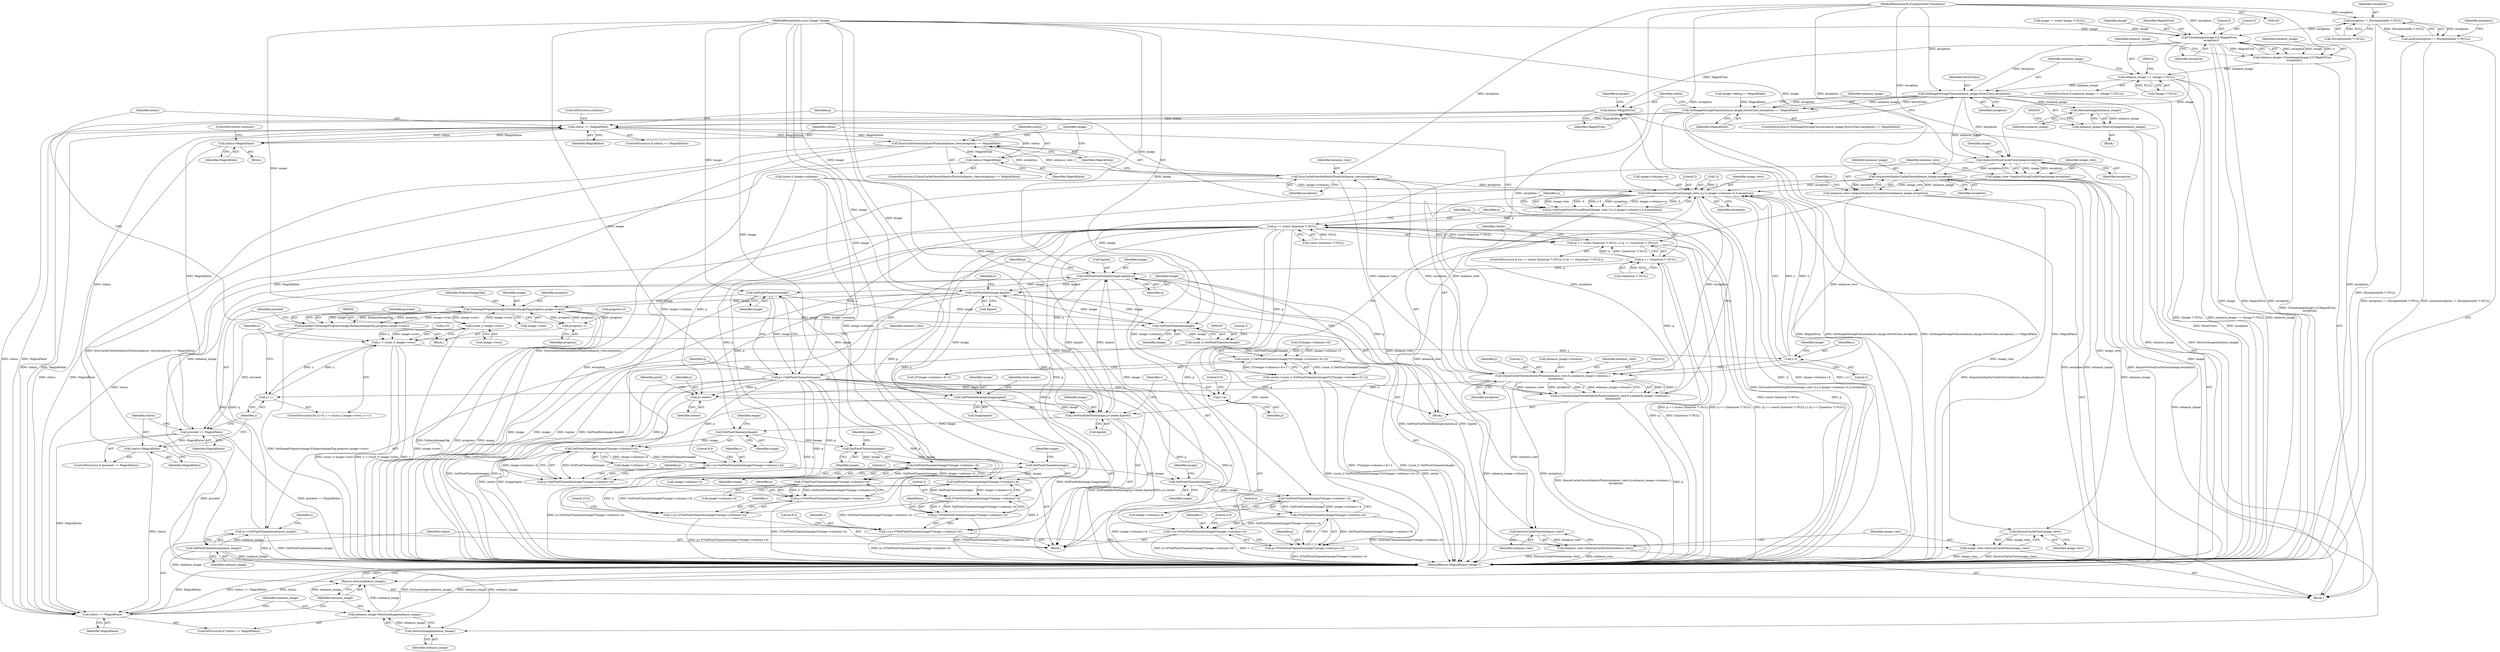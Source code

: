 digraph "1_ImageMagick_d4fc44b58a14f76b1ac997517d742ee12c9dc5d3@pointer" {
"1000104" [label="(MethodParameterIn,ExceptionInfo *exception)"];
"1000387" [label="(Call,exception != (ExceptionInfo *) NULL)"];
"1000386" [label="(Call,assert(exception != (ExceptionInfo *) NULL))"];
"1000400" [label="(Call,CloneImage(image,0,0,MagickTrue,\n    exception))"];
"1000398" [label="(Call,enhance_image=CloneImage(image,0,0,MagickTrue,\n    exception))"];
"1000407" [label="(Call,enhance_image == (Image *) NULL)"];
"1000418" [label="(Call,SetImageStorageClass(enhance_image,DirectClass,exception))"];
"1000417" [label="(Call,SetImageStorageClass(enhance_image,DirectClass,exception) == MagickFalse)"];
"1000468" [label="(Call,status == MagickFalse)"];
"1000512" [label="(Call,status=MagickFalse)"];
"1000806" [label="(Call,status == MagickFalse)"];
"1000761" [label="(Call,SyncCacheViewAuthenticPixels(enhance_view,exception) == MagickFalse)"];
"1000766" [label="(Call,status=MagickFalse)"];
"1000791" [label="(Call,proceed == MagickFalse)"];
"1000794" [label="(Call,status=MagickFalse)"];
"1000426" [label="(Call,DestroyImage(enhance_image))"];
"1000424" [label="(Call,enhance_image=DestroyImage(enhance_image))"];
"1000440" [label="(Call,AcquireVirtualCacheView(image,exception))"];
"1000438" [label="(Call,image_view=AcquireVirtualCacheView(image,exception))"];
"1000474" [label="(Call,GetCacheViewVirtualPixels(image_view,-2,y-2,image->columns+4,5,exception))"];
"1000472" [label="(Call,p=GetCacheViewVirtualPixels(image_view,-2,y-2,image->columns+4,5,exception))"];
"1000501" [label="(Call,p == (const Quantum *) NULL)"];
"1000500" [label="(Call,(p == (const Quantum *) NULL) || (q == (Quantum *) NULL))"];
"1000563" [label="(Call,GetPixelInfoPixel(image,p+center,&pixel))"];
"1000588" [label="(Call,GetPixelChannels(image))"];
"1000587" [label="(Call,GetPixelChannels(image)*(image->columns+4))"];
"1000583" [label="(Call,r=p+GetPixelChannels(image)*(image->columns+4))"];
"1000585" [label="(Call,p+GetPixelChannels(image)*(image->columns+4))"];
"1000612" [label="(Call,GetPixelChannels(image))"];
"1000611" [label="(Call,GetPixelChannels(image)*(image->columns+4))"];
"1000609" [label="(Call,2*GetPixelChannels(image)*(image->columns+4))"];
"1000605" [label="(Call,r=p+2*GetPixelChannels(image)*(image->columns+4))"];
"1000607" [label="(Call,p+2*GetPixelChannels(image)*(image->columns+4))"];
"1000636" [label="(Call,GetPixelChannels(image))"];
"1000635" [label="(Call,GetPixelChannels(image)*(image->columns+4))"];
"1000633" [label="(Call,3*GetPixelChannels(image)*(image->columns+4))"];
"1000629" [label="(Call,r=p+3*GetPixelChannels(image)*(image->columns+4))"];
"1000631" [label="(Call,p+3*GetPixelChannels(image)*(image->columns+4))"];
"1000660" [label="(Call,GetPixelChannels(image))"];
"1000659" [label="(Call,GetPixelChannels(image)*(image->columns+4))"];
"1000657" [label="(Call,4*GetPixelChannels(image)*(image->columns+4))"];
"1000653" [label="(Call,r=p+4*GetPixelChannels(image)*(image->columns+4))"];
"1000655" [label="(Call,p+4*GetPixelChannels(image)*(image->columns+4))"];
"1000747" [label="(Call,SetPixelViaPixelInfo(image,&pixel,q))"];
"1000532" [label="(Call,GetPixelInfo(image,&pixel))"];
"1000521" [label="(Call,GetPixelChannels(image))"];
"1000519" [label="(Call,(ssize_t) GetPixelChannels(image))"];
"1000518" [label="(Call,(ssize_t) GetPixelChannels(image)*(2*(image->columns+4)+2))"];
"1000516" [label="(Call,center=(ssize_t) GetPixelChannels(image)*(2*(image->columns+4)+2))"];
"1000565" [label="(Call,p+center)"];
"1000556" [label="(Call,GetPixelInfo(image,&aggregate))"];
"1000783" [label="(Call,SetImageProgress(image,EnhanceImageTag,progress,image->rows))"];
"1000454" [label="(Call,(ssize_t) image->rows)"];
"1000452" [label="(Call,y < (ssize_t) image->rows)"];
"1000459" [label="(Call,y++)"];
"1000478" [label="(Call,y-2)"];
"1000490" [label="(Call,QueueCacheViewAuthenticPixels(enhance_view,0,y,enhance_image->columns,1,\n      exception))"];
"1000488" [label="(Call,q=QueueCacheViewAuthenticPixels(enhance_view,0,y,enhance_image->columns,1,\n      exception))"];
"1000506" [label="(Call,q == (Quantum *) NULL)"];
"1000762" [label="(Call,SyncCacheViewAuthenticPixels(enhance_view,exception))"];
"1000799" [label="(Call,DestroyCacheView(enhance_view))"];
"1000797" [label="(Call,enhance_view=DestroyCacheView(enhance_view))"];
"1000779" [label="(Call,progress++)"];
"1000781" [label="(Call,proceed=SetImageProgress(image,EnhanceImageTag,progress,image->rows))"];
"1000754" [label="(Call,GetPixelChannels(image))"];
"1000752" [label="(Call,p+=GetPixelChannels(image))"];
"1000570" [label="(Call,r=p)"];
"1000756" [label="(Call,q+=GetPixelChannels(enhance_image))"];
"1000803" [label="(Call,DestroyCacheView(image_view))"];
"1000801" [label="(Call,image_view=DestroyCacheView(image_view))"];
"1000445" [label="(Call,AcquireAuthenticCacheView(enhance_image,exception))"];
"1000443" [label="(Call,enhance_view=AcquireAuthenticCacheView(enhance_image,exception))"];
"1000758" [label="(Call,GetPixelChannels(enhance_image))"];
"1000811" [label="(Call,DestroyImage(enhance_image))"];
"1000809" [label="(Call,enhance_image=DestroyImage(enhance_image))"];
"1000813" [label="(Return,return(enhance_image);)"];
"1000432" [label="(Call,status=MagickTrue)"];
"1000629" [label="(Call,r=p+3*GetPixelChannels(image)*(image->columns+4))"];
"1000761" [label="(Call,SyncCacheViewAuthenticPixels(enhance_view,exception) == MagickFalse)"];
"1000388" [label="(Identifier,exception)"];
"1000105" [label="(Block,)"];
"1000506" [label="(Call,q == (Quantum *) NULL)"];
"1000632" [label="(Identifier,p)"];
"1000662" [label="(Call,image->columns+4)"];
"1000488" [label="(Call,q=QueueCacheViewAuthenticPixels(enhance_view,0,y,enhance_image->columns,1,\n      exception))"];
"1000386" [label="(Call,assert(exception != (ExceptionInfo *) NULL))"];
"1000502" [label="(Identifier,p)"];
"1000439" [label="(Identifier,image_view)"];
"1000490" [label="(Call,QueueCacheViewAuthenticPixels(enhance_view,0,y,enhance_image->columns,1,\n      exception))"];
"1000753" [label="(Identifier,p)"];
"1000470" [label="(Identifier,MagickFalse)"];
"1000569" [label="(Identifier,pixel)"];
"1000763" [label="(Identifier,enhance_view)"];
"1000478" [label="(Call,y-2)"];
"1000585" [label="(Call,p+GetPixelChannels(image)*(image->columns+4))"];
"1000422" [label="(Identifier,MagickFalse)"];
"1000801" [label="(Call,image_view=DestroyCacheView(image_view))"];
"1000815" [label="(MethodReturn,MagickExport Image *)"];
"1000777" [label="(Block,)"];
"1000389" [label="(Call,(ExceptionInfo *) NULL)"];
"1000757" [label="(Identifier,q)"];
"1000811" [label="(Call,DestroyImage(enhance_image))"];
"1000542" [label="(Call,(ssize_t) image->columns)"];
"1000608" [label="(Identifier,p)"];
"1000532" [label="(Call,GetPixelInfo(image,&pixel))"];
"1000633" [label="(Call,3*GetPixelChannels(image)*(image->columns+4))"];
"1000419" [label="(Identifier,enhance_image)"];
"1000416" [label="(ControlStructure,if (SetImageStorageClass(enhance_image,DirectClass,exception) == MagickFalse))"];
"1000613" [label="(Identifier,image)"];
"1000548" [label="(Identifier,x)"];
"1000483" [label="(Identifier,image)"];
"1000500" [label="(Call,(p == (const Quantum *) NULL) || (q == (Quantum *) NULL))"];
"1000486" [label="(Literal,5)"];
"1000764" [label="(Identifier,exception)"];
"1000596" [label="(Literal,8.0)"];
"1000566" [label="(Identifier,p)"];
"1000420" [label="(Identifier,DirectClass)"];
"1000395" [label="(Identifier,exception)"];
"1000399" [label="(Identifier,enhance_image)"];
"1000425" [label="(Identifier,enhance_image)"];
"1000533" [label="(Identifier,image)"];
"1000515" [label="(ControlStructure,continue;)"];
"1000588" [label="(Call,GetPixelChannels(image))"];
"1000558" [label="(Call,&aggregate)"];
"1000534" [label="(Call,&pixel)"];
"1000800" [label="(Identifier,enhance_view)"];
"1000103" [label="(MethodParameterIn,const Image *image)"];
"1000445" [label="(Call,AcquireAuthenticCacheView(enhance_image,exception))"];
"1000460" [label="(Identifier,y)"];
"1000421" [label="(Identifier,exception)"];
"1000563" [label="(Call,GetPixelInfoPixel(image,p+center,&pixel))"];
"1000635" [label="(Call,GetPixelChannels(image)*(image->columns+4))"];
"1000441" [label="(Identifier,image)"];
"1000797" [label="(Call,enhance_view=DestroyCacheView(enhance_view))"];
"1000473" [label="(Identifier,p)"];
"1000448" [label="(ControlStructure,for (y=0; y < (ssize_t) image->rows; y++))"];
"1000408" [label="(Identifier,enhance_image)"];
"1000572" [label="(Identifier,p)"];
"1000584" [label="(Identifier,r)"];
"1000792" [label="(Identifier,proceed)"];
"1000607" [label="(Call,p+2*GetPixelChannels(image)*(image->columns+4))"];
"1000516" [label="(Call,center=(ssize_t) GetPixelChannels(image)*(2*(image->columns+4)+2))"];
"1000454" [label="(Call,(ssize_t) image->rows)"];
"1000476" [label="(Call,-2)"];
"1000809" [label="(Call,enhance_image=DestroyImage(enhance_image))"];
"1000409" [label="(Call,(Image *) NULL)"];
"1000519" [label="(Call,(ssize_t) GetPixelChannels(image))"];
"1000438" [label="(Call,image_view=AcquireVirtualCacheView(image,exception))"];
"1000443" [label="(Call,enhance_view=AcquireAuthenticCacheView(enhance_image,exception))"];
"1000469" [label="(Identifier,status)"];
"1000568" [label="(Call,&pixel)"];
"1000556" [label="(Call,GetPixelInfo(image,&aggregate))"];
"1000612" [label="(Call,GetPixelChannels(image))"];
"1000424" [label="(Call,enhance_image=DestroyImage(enhance_image))"];
"1000538" [label="(Identifier,x)"];
"1000435" [label="(Call,progress=0)"];
"1000814" [label="(Identifier,enhance_image)"];
"1000372" [label="(Call,image->debug != MagickFalse)"];
"1000487" [label="(Identifier,exception)"];
"1000754" [label="(Call,GetPixelChannels(image))"];
"1000480" [label="(Literal,2)"];
"1000489" [label="(Identifier,q)"];
"1000434" [label="(Identifier,MagickTrue)"];
"1000501" [label="(Call,p == (const Quantum *) NULL)"];
"1000606" [label="(Identifier,r)"];
"1000418" [label="(Call,SetImageStorageClass(enhance_image,DirectClass,exception))"];
"1000640" [label="(Identifier,image)"];
"1000518" [label="(Call,(ssize_t) GetPixelChannels(image)*(2*(image->columns+4)+2))"];
"1000436" [label="(Identifier,progress)"];
"1000766" [label="(Call,status=MagickFalse)"];
"1000417" [label="(Call,SetImageStorageClass(enhance_image,DirectClass,exception) == MagickFalse)"];
"1000794" [label="(Call,status=MagickFalse)"];
"1000808" [label="(Identifier,MagickFalse)"];
"1000659" [label="(Call,GetPixelChannels(image)*(image->columns+4))"];
"1000784" [label="(Identifier,image)"];
"1000592" [label="(Identifier,image)"];
"1000758" [label="(Call,GetPixelChannels(enhance_image))"];
"1000783" [label="(Call,SetImageProgress(image,EnhanceImageTag,progress,image->rows))"];
"1000499" [label="(ControlStructure,if ((p == (const Quantum *) NULL) || (q == (Quantum *) NULL)))"];
"1000767" [label="(Identifier,status)"];
"1000567" [label="(Identifier,center)"];
"1000610" [label="(Literal,2)"];
"1000658" [label="(Literal,4)"];
"1000653" [label="(Call,r=p+4*GetPixelChannels(image)*(image->columns+4))"];
"1000609" [label="(Call,2*GetPixelChannels(image)*(image->columns+4))"];
"1000475" [label="(Identifier,image_view)"];
"1000498" [label="(Identifier,exception)"];
"1000782" [label="(Identifier,proceed)"];
"1000765" [label="(Identifier,MagickFalse)"];
"1000752" [label="(Call,p+=GetPixelChannels(image))"];
"1000467" [label="(ControlStructure,if (status == MagickFalse))"];
"1000655" [label="(Call,p+4*GetPixelChannels(image)*(image->columns+4))"];
"1000433" [label="(Identifier,status)"];
"1000747" [label="(Call,SetPixelViaPixelInfo(image,&pixel,q))"];
"1000810" [label="(Identifier,enhance_image)"];
"1000630" [label="(Identifier,r)"];
"1000779" [label="(Call,progress++)"];
"1000813" [label="(Return,return(enhance_image);)"];
"1000654" [label="(Identifier,r)"];
"1000513" [label="(Identifier,status)"];
"1000479" [label="(Identifier,y)"];
"1000755" [label="(Identifier,image)"];
"1000802" [label="(Identifier,image_view)"];
"1000492" [label="(Literal,0)"];
"1000748" [label="(Identifier,image)"];
"1000522" [label="(Identifier,image)"];
"1000768" [label="(Identifier,MagickFalse)"];
"1000557" [label="(Identifier,image)"];
"1000406" [label="(ControlStructure,if (enhance_image == (Image *) NULL))"];
"1000456" [label="(Call,image->rows)"];
"1000503" [label="(Call,(const Quantum *) NULL)"];
"1000661" [label="(Identifier,image)"];
"1000474" [label="(Call,GetCacheViewVirtualPixels(image_view,-2,y-2,image->columns+4,5,exception))"];
"1000401" [label="(Identifier,image)"];
"1000423" [label="(Block,)"];
"1000447" [label="(Identifier,exception)"];
"1000493" [label="(Identifier,y)"];
"1000668" [label="(Literal,5.0)"];
"1000497" [label="(Literal,1)"];
"1000804" [label="(Identifier,image_view)"];
"1000446" [label="(Identifier,enhance_image)"];
"1000759" [label="(Identifier,enhance_image)"];
"1000631" [label="(Call,p+3*GetPixelChannels(image)*(image->columns+4))"];
"1000405" [label="(Identifier,exception)"];
"1000644" [label="(Literal,8.0)"];
"1000398" [label="(Call,enhance_image=CloneImage(image,0,0,MagickTrue,\n    exception))"];
"1000494" [label="(Call,enhance_image->columns)"];
"1000586" [label="(Identifier,p)"];
"1000472" [label="(Call,p=GetCacheViewVirtualPixels(image_view,-2,y-2,image->columns+4,5,exception))"];
"1000749" [label="(Call,&pixel)"];
"1000616" [label="(Identifier,image)"];
"1000787" [label="(Call,image->rows)"];
"1000404" [label="(Identifier,MagickTrue)"];
"1000605" [label="(Call,r=p+2*GetPixelChannels(image)*(image->columns+4))"];
"1000387" [label="(Call,exception != (ExceptionInfo *) NULL)"];
"1000762" [label="(Call,SyncCacheViewAuthenticPixels(enhance_view,exception))"];
"1000442" [label="(Identifier,exception)"];
"1000793" [label="(Identifier,MagickFalse)"];
"1000570" [label="(Call,r=p)"];
"1000795" [label="(Identifier,status)"];
"1000481" [label="(Call,image->columns+4)"];
"1000511" [label="(Block,)"];
"1000614" [label="(Call,image->columns+4)"];
"1000806" [label="(Call,status == MagickFalse)"];
"1000812" [label="(Identifier,enhance_image)"];
"1000525" [label="(Literal,2)"];
"1000620" [label="(Literal,10.0)"];
"1000517" [label="(Identifier,center)"];
"1000402" [label="(Literal,0)"];
"1000508" [label="(Call,(Quantum *) NULL)"];
"1000780" [label="(Identifier,progress)"];
"1000471" [label="(ControlStructure,continue;)"];
"1000491" [label="(Identifier,enhance_view)"];
"1000805" [label="(ControlStructure,if (status == MagickFalse))"];
"1000656" [label="(Identifier,p)"];
"1000574" [label="(Literal,5.0)"];
"1000790" [label="(ControlStructure,if (proceed == MagickFalse))"];
"1000803" [label="(Call,DestroyCacheView(image_view))"];
"1000450" [label="(Identifier,y)"];
"1000611" [label="(Call,GetPixelChannels(image)*(image->columns+4))"];
"1000798" [label="(Identifier,enhance_view)"];
"1000589" [label="(Identifier,image)"];
"1000756" [label="(Call,q+=GetPixelChannels(enhance_image))"];
"1000453" [label="(Identifier,y)"];
"1000514" [label="(Identifier,MagickFalse)"];
"1000507" [label="(Identifier,q)"];
"1000796" [label="(Identifier,MagickFalse)"];
"1000636" [label="(Call,GetPixelChannels(image))"];
"1000521" [label="(Call,GetPixelChannels(image))"];
"1000403" [label="(Literal,0)"];
"1000664" [label="(Identifier,image)"];
"1000549" [label="(Block,)"];
"1000561" [label="(Identifier,total_weight)"];
"1000468" [label="(Call,status == MagickFalse)"];
"1000583" [label="(Call,r=p+GetPixelChannels(image)*(image->columns+4))"];
"1000360" [label="(Call,image != (const Image *) NULL)"];
"1000637" [label="(Identifier,image)"];
"1000772" [label="(Identifier,image)"];
"1000590" [label="(Call,image->columns+4)"];
"1000461" [label="(Block,)"];
"1000786" [label="(Identifier,progress)"];
"1000512" [label="(Call,status=MagickFalse)"];
"1000587" [label="(Call,GetPixelChannels(image)*(image->columns+4))"];
"1000444" [label="(Identifier,enhance_view)"];
"1000791" [label="(Call,proceed == MagickFalse)"];
"1000524" [label="(Call,2*(image->columns+4))"];
"1000452" [label="(Call,y < (ssize_t) image->rows)"];
"1000660" [label="(Call,GetPixelChannels(image))"];
"1000799" [label="(Call,DestroyCacheView(enhance_view))"];
"1000427" [label="(Identifier,enhance_image)"];
"1000785" [label="(Identifier,EnhanceImageTag)"];
"1000400" [label="(Call,CloneImage(image,0,0,MagickTrue,\n    exception))"];
"1000564" [label="(Identifier,image)"];
"1000760" [label="(ControlStructure,if (SyncCacheViewAuthenticPixels(enhance_view,exception) == MagickFalse))"];
"1000523" [label="(Call,2*(image->columns+4)+2)"];
"1000440" [label="(Call,AcquireVirtualCacheView(image,exception))"];
"1000634" [label="(Literal,3)"];
"1000426" [label="(Call,DestroyImage(enhance_image))"];
"1000104" [label="(MethodParameterIn,ExceptionInfo *exception)"];
"1000565" [label="(Call,p+center)"];
"1000657" [label="(Call,4*GetPixelChannels(image)*(image->columns+4))"];
"1000781" [label="(Call,proceed=SetImageProgress(image,EnhanceImageTag,progress,image->rows))"];
"1000459" [label="(Call,y++)"];
"1000449" [label="(Call,y=0)"];
"1000751" [label="(Identifier,q)"];
"1000432" [label="(Call,status=MagickTrue)"];
"1000407" [label="(Call,enhance_image == (Image *) NULL)"];
"1000571" [label="(Identifier,r)"];
"1000638" [label="(Call,image->columns+4)"];
"1000807" [label="(Identifier,status)"];
"1000104" -> "1000102"  [label="AST: "];
"1000104" -> "1000815"  [label="DDG: exception"];
"1000104" -> "1000387"  [label="DDG: exception"];
"1000104" -> "1000400"  [label="DDG: exception"];
"1000104" -> "1000418"  [label="DDG: exception"];
"1000104" -> "1000440"  [label="DDG: exception"];
"1000104" -> "1000445"  [label="DDG: exception"];
"1000104" -> "1000474"  [label="DDG: exception"];
"1000104" -> "1000490"  [label="DDG: exception"];
"1000104" -> "1000762"  [label="DDG: exception"];
"1000387" -> "1000386"  [label="AST: "];
"1000387" -> "1000389"  [label="CFG: "];
"1000388" -> "1000387"  [label="AST: "];
"1000389" -> "1000387"  [label="AST: "];
"1000386" -> "1000387"  [label="CFG: "];
"1000387" -> "1000815"  [label="DDG: (ExceptionInfo *) NULL"];
"1000387" -> "1000386"  [label="DDG: exception"];
"1000387" -> "1000386"  [label="DDG: (ExceptionInfo *) NULL"];
"1000389" -> "1000387"  [label="DDG: NULL"];
"1000387" -> "1000400"  [label="DDG: exception"];
"1000386" -> "1000105"  [label="AST: "];
"1000395" -> "1000386"  [label="CFG: "];
"1000386" -> "1000815"  [label="DDG: exception != (ExceptionInfo *) NULL"];
"1000386" -> "1000815"  [label="DDG: assert(exception != (ExceptionInfo *) NULL)"];
"1000400" -> "1000398"  [label="AST: "];
"1000400" -> "1000405"  [label="CFG: "];
"1000401" -> "1000400"  [label="AST: "];
"1000402" -> "1000400"  [label="AST: "];
"1000403" -> "1000400"  [label="AST: "];
"1000404" -> "1000400"  [label="AST: "];
"1000405" -> "1000400"  [label="AST: "];
"1000398" -> "1000400"  [label="CFG: "];
"1000400" -> "1000815"  [label="DDG: exception"];
"1000400" -> "1000815"  [label="DDG: image"];
"1000400" -> "1000815"  [label="DDG: MagickTrue"];
"1000400" -> "1000398"  [label="DDG: exception"];
"1000400" -> "1000398"  [label="DDG: image"];
"1000400" -> "1000398"  [label="DDG: 0"];
"1000400" -> "1000398"  [label="DDG: MagickTrue"];
"1000360" -> "1000400"  [label="DDG: image"];
"1000103" -> "1000400"  [label="DDG: image"];
"1000400" -> "1000418"  [label="DDG: exception"];
"1000400" -> "1000432"  [label="DDG: MagickTrue"];
"1000400" -> "1000440"  [label="DDG: image"];
"1000398" -> "1000105"  [label="AST: "];
"1000399" -> "1000398"  [label="AST: "];
"1000408" -> "1000398"  [label="CFG: "];
"1000398" -> "1000815"  [label="DDG: CloneImage(image,0,0,MagickTrue,\n    exception)"];
"1000398" -> "1000407"  [label="DDG: enhance_image"];
"1000407" -> "1000406"  [label="AST: "];
"1000407" -> "1000409"  [label="CFG: "];
"1000408" -> "1000407"  [label="AST: "];
"1000409" -> "1000407"  [label="AST: "];
"1000414" -> "1000407"  [label="CFG: "];
"1000419" -> "1000407"  [label="CFG: "];
"1000407" -> "1000815"  [label="DDG: (Image *) NULL"];
"1000407" -> "1000815"  [label="DDG: enhance_image == (Image *) NULL"];
"1000407" -> "1000815"  [label="DDG: enhance_image"];
"1000409" -> "1000407"  [label="DDG: NULL"];
"1000407" -> "1000418"  [label="DDG: enhance_image"];
"1000418" -> "1000417"  [label="AST: "];
"1000418" -> "1000421"  [label="CFG: "];
"1000419" -> "1000418"  [label="AST: "];
"1000420" -> "1000418"  [label="AST: "];
"1000421" -> "1000418"  [label="AST: "];
"1000422" -> "1000418"  [label="CFG: "];
"1000418" -> "1000815"  [label="DDG: DirectClass"];
"1000418" -> "1000815"  [label="DDG: exception"];
"1000418" -> "1000417"  [label="DDG: enhance_image"];
"1000418" -> "1000417"  [label="DDG: DirectClass"];
"1000418" -> "1000417"  [label="DDG: exception"];
"1000418" -> "1000426"  [label="DDG: enhance_image"];
"1000418" -> "1000440"  [label="DDG: exception"];
"1000418" -> "1000445"  [label="DDG: enhance_image"];
"1000417" -> "1000416"  [label="AST: "];
"1000417" -> "1000422"  [label="CFG: "];
"1000422" -> "1000417"  [label="AST: "];
"1000425" -> "1000417"  [label="CFG: "];
"1000433" -> "1000417"  [label="CFG: "];
"1000417" -> "1000815"  [label="DDG: MagickFalse"];
"1000417" -> "1000815"  [label="DDG: SetImageStorageClass(enhance_image,DirectClass,exception)"];
"1000417" -> "1000815"  [label="DDG: SetImageStorageClass(enhance_image,DirectClass,exception) == MagickFalse"];
"1000372" -> "1000417"  [label="DDG: MagickFalse"];
"1000417" -> "1000468"  [label="DDG: MagickFalse"];
"1000417" -> "1000806"  [label="DDG: MagickFalse"];
"1000468" -> "1000467"  [label="AST: "];
"1000468" -> "1000470"  [label="CFG: "];
"1000469" -> "1000468"  [label="AST: "];
"1000470" -> "1000468"  [label="AST: "];
"1000471" -> "1000468"  [label="CFG: "];
"1000473" -> "1000468"  [label="CFG: "];
"1000512" -> "1000468"  [label="DDG: status"];
"1000766" -> "1000468"  [label="DDG: status"];
"1000794" -> "1000468"  [label="DDG: status"];
"1000432" -> "1000468"  [label="DDG: status"];
"1000761" -> "1000468"  [label="DDG: MagickFalse"];
"1000791" -> "1000468"  [label="DDG: MagickFalse"];
"1000468" -> "1000512"  [label="DDG: MagickFalse"];
"1000468" -> "1000761"  [label="DDG: MagickFalse"];
"1000468" -> "1000806"  [label="DDG: status"];
"1000468" -> "1000806"  [label="DDG: MagickFalse"];
"1000512" -> "1000511"  [label="AST: "];
"1000512" -> "1000514"  [label="CFG: "];
"1000513" -> "1000512"  [label="AST: "];
"1000514" -> "1000512"  [label="AST: "];
"1000515" -> "1000512"  [label="CFG: "];
"1000512" -> "1000806"  [label="DDG: status"];
"1000806" -> "1000805"  [label="AST: "];
"1000806" -> "1000808"  [label="CFG: "];
"1000807" -> "1000806"  [label="AST: "];
"1000808" -> "1000806"  [label="AST: "];
"1000810" -> "1000806"  [label="CFG: "];
"1000814" -> "1000806"  [label="CFG: "];
"1000806" -> "1000815"  [label="DDG: status"];
"1000806" -> "1000815"  [label="DDG: MagickFalse"];
"1000806" -> "1000815"  [label="DDG: status == MagickFalse"];
"1000766" -> "1000806"  [label="DDG: status"];
"1000794" -> "1000806"  [label="DDG: status"];
"1000432" -> "1000806"  [label="DDG: status"];
"1000761" -> "1000806"  [label="DDG: MagickFalse"];
"1000791" -> "1000806"  [label="DDG: MagickFalse"];
"1000761" -> "1000760"  [label="AST: "];
"1000761" -> "1000765"  [label="CFG: "];
"1000762" -> "1000761"  [label="AST: "];
"1000765" -> "1000761"  [label="AST: "];
"1000767" -> "1000761"  [label="CFG: "];
"1000772" -> "1000761"  [label="CFG: "];
"1000761" -> "1000815"  [label="DDG: SyncCacheViewAuthenticPixels(enhance_view,exception)"];
"1000761" -> "1000815"  [label="DDG: SyncCacheViewAuthenticPixels(enhance_view,exception) == MagickFalse"];
"1000762" -> "1000761"  [label="DDG: enhance_view"];
"1000762" -> "1000761"  [label="DDG: exception"];
"1000761" -> "1000766"  [label="DDG: MagickFalse"];
"1000761" -> "1000791"  [label="DDG: MagickFalse"];
"1000766" -> "1000760"  [label="AST: "];
"1000766" -> "1000768"  [label="CFG: "];
"1000767" -> "1000766"  [label="AST: "];
"1000768" -> "1000766"  [label="AST: "];
"1000772" -> "1000766"  [label="CFG: "];
"1000791" -> "1000790"  [label="AST: "];
"1000791" -> "1000793"  [label="CFG: "];
"1000792" -> "1000791"  [label="AST: "];
"1000793" -> "1000791"  [label="AST: "];
"1000795" -> "1000791"  [label="CFG: "];
"1000460" -> "1000791"  [label="CFG: "];
"1000791" -> "1000815"  [label="DDG: proceed"];
"1000791" -> "1000815"  [label="DDG: proceed == MagickFalse"];
"1000781" -> "1000791"  [label="DDG: proceed"];
"1000791" -> "1000794"  [label="DDG: MagickFalse"];
"1000794" -> "1000790"  [label="AST: "];
"1000794" -> "1000796"  [label="CFG: "];
"1000795" -> "1000794"  [label="AST: "];
"1000796" -> "1000794"  [label="AST: "];
"1000460" -> "1000794"  [label="CFG: "];
"1000426" -> "1000424"  [label="AST: "];
"1000426" -> "1000427"  [label="CFG: "];
"1000427" -> "1000426"  [label="AST: "];
"1000424" -> "1000426"  [label="CFG: "];
"1000426" -> "1000424"  [label="DDG: enhance_image"];
"1000424" -> "1000423"  [label="AST: "];
"1000425" -> "1000424"  [label="AST: "];
"1000430" -> "1000424"  [label="CFG: "];
"1000424" -> "1000815"  [label="DDG: DestroyImage(enhance_image)"];
"1000424" -> "1000815"  [label="DDG: enhance_image"];
"1000440" -> "1000438"  [label="AST: "];
"1000440" -> "1000442"  [label="CFG: "];
"1000441" -> "1000440"  [label="AST: "];
"1000442" -> "1000440"  [label="AST: "];
"1000438" -> "1000440"  [label="CFG: "];
"1000440" -> "1000815"  [label="DDG: image"];
"1000440" -> "1000438"  [label="DDG: image"];
"1000440" -> "1000438"  [label="DDG: exception"];
"1000103" -> "1000440"  [label="DDG: image"];
"1000440" -> "1000445"  [label="DDG: exception"];
"1000440" -> "1000521"  [label="DDG: image"];
"1000438" -> "1000105"  [label="AST: "];
"1000439" -> "1000438"  [label="AST: "];
"1000444" -> "1000438"  [label="CFG: "];
"1000438" -> "1000815"  [label="DDG: AcquireVirtualCacheView(image,exception)"];
"1000438" -> "1000474"  [label="DDG: image_view"];
"1000438" -> "1000803"  [label="DDG: image_view"];
"1000474" -> "1000472"  [label="AST: "];
"1000474" -> "1000487"  [label="CFG: "];
"1000475" -> "1000474"  [label="AST: "];
"1000476" -> "1000474"  [label="AST: "];
"1000478" -> "1000474"  [label="AST: "];
"1000481" -> "1000474"  [label="AST: "];
"1000486" -> "1000474"  [label="AST: "];
"1000487" -> "1000474"  [label="AST: "];
"1000472" -> "1000474"  [label="CFG: "];
"1000474" -> "1000815"  [label="DDG: -2"];
"1000474" -> "1000815"  [label="DDG: image->columns+4"];
"1000474" -> "1000815"  [label="DDG: y-2"];
"1000474" -> "1000472"  [label="DDG: image_view"];
"1000474" -> "1000472"  [label="DDG: -2"];
"1000474" -> "1000472"  [label="DDG: y-2"];
"1000474" -> "1000472"  [label="DDG: exception"];
"1000474" -> "1000472"  [label="DDG: image->columns+4"];
"1000474" -> "1000472"  [label="DDG: 5"];
"1000476" -> "1000474"  [label="DDG: 2"];
"1000478" -> "1000474"  [label="DDG: y"];
"1000478" -> "1000474"  [label="DDG: 2"];
"1000542" -> "1000474"  [label="DDG: image->columns"];
"1000490" -> "1000474"  [label="DDG: exception"];
"1000445" -> "1000474"  [label="DDG: exception"];
"1000762" -> "1000474"  [label="DDG: exception"];
"1000474" -> "1000490"  [label="DDG: exception"];
"1000474" -> "1000803"  [label="DDG: image_view"];
"1000472" -> "1000461"  [label="AST: "];
"1000473" -> "1000472"  [label="AST: "];
"1000489" -> "1000472"  [label="CFG: "];
"1000472" -> "1000815"  [label="DDG: GetCacheViewVirtualPixels(image_view,-2,y-2,image->columns+4,5,exception)"];
"1000472" -> "1000501"  [label="DDG: p"];
"1000501" -> "1000500"  [label="AST: "];
"1000501" -> "1000503"  [label="CFG: "];
"1000502" -> "1000501"  [label="AST: "];
"1000503" -> "1000501"  [label="AST: "];
"1000507" -> "1000501"  [label="CFG: "];
"1000500" -> "1000501"  [label="CFG: "];
"1000501" -> "1000815"  [label="DDG: (const Quantum *) NULL"];
"1000501" -> "1000815"  [label="DDG: p"];
"1000501" -> "1000500"  [label="DDG: p"];
"1000501" -> "1000500"  [label="DDG: (const Quantum *) NULL"];
"1000503" -> "1000501"  [label="DDG: NULL"];
"1000501" -> "1000563"  [label="DDG: p"];
"1000501" -> "1000565"  [label="DDG: p"];
"1000501" -> "1000570"  [label="DDG: p"];
"1000501" -> "1000583"  [label="DDG: p"];
"1000501" -> "1000585"  [label="DDG: p"];
"1000501" -> "1000605"  [label="DDG: p"];
"1000501" -> "1000607"  [label="DDG: p"];
"1000501" -> "1000629"  [label="DDG: p"];
"1000501" -> "1000631"  [label="DDG: p"];
"1000501" -> "1000653"  [label="DDG: p"];
"1000501" -> "1000655"  [label="DDG: p"];
"1000501" -> "1000752"  [label="DDG: p"];
"1000500" -> "1000499"  [label="AST: "];
"1000500" -> "1000506"  [label="CFG: "];
"1000506" -> "1000500"  [label="AST: "];
"1000513" -> "1000500"  [label="CFG: "];
"1000517" -> "1000500"  [label="CFG: "];
"1000500" -> "1000815"  [label="DDG: q == (Quantum *) NULL"];
"1000500" -> "1000815"  [label="DDG: (p == (const Quantum *) NULL) || (q == (Quantum *) NULL)"];
"1000500" -> "1000815"  [label="DDG: p == (const Quantum *) NULL"];
"1000506" -> "1000500"  [label="DDG: q"];
"1000506" -> "1000500"  [label="DDG: (Quantum *) NULL"];
"1000563" -> "1000549"  [label="AST: "];
"1000563" -> "1000568"  [label="CFG: "];
"1000564" -> "1000563"  [label="AST: "];
"1000565" -> "1000563"  [label="AST: "];
"1000568" -> "1000563"  [label="AST: "];
"1000571" -> "1000563"  [label="CFG: "];
"1000563" -> "1000815"  [label="DDG: GetPixelInfoPixel(image,p+center,&pixel)"];
"1000563" -> "1000815"  [label="DDG: p+center"];
"1000556" -> "1000563"  [label="DDG: image"];
"1000103" -> "1000563"  [label="DDG: image"];
"1000752" -> "1000563"  [label="DDG: p"];
"1000516" -> "1000563"  [label="DDG: center"];
"1000747" -> "1000563"  [label="DDG: &pixel"];
"1000532" -> "1000563"  [label="DDG: &pixel"];
"1000563" -> "1000588"  [label="DDG: image"];
"1000563" -> "1000747"  [label="DDG: &pixel"];
"1000588" -> "1000587"  [label="AST: "];
"1000588" -> "1000589"  [label="CFG: "];
"1000589" -> "1000588"  [label="AST: "];
"1000592" -> "1000588"  [label="CFG: "];
"1000588" -> "1000587"  [label="DDG: image"];
"1000103" -> "1000588"  [label="DDG: image"];
"1000588" -> "1000612"  [label="DDG: image"];
"1000587" -> "1000585"  [label="AST: "];
"1000587" -> "1000590"  [label="CFG: "];
"1000590" -> "1000587"  [label="AST: "];
"1000585" -> "1000587"  [label="CFG: "];
"1000587" -> "1000583"  [label="DDG: GetPixelChannels(image)"];
"1000587" -> "1000583"  [label="DDG: image->columns+4"];
"1000587" -> "1000585"  [label="DDG: GetPixelChannels(image)"];
"1000587" -> "1000585"  [label="DDG: image->columns+4"];
"1000542" -> "1000587"  [label="DDG: image->columns"];
"1000583" -> "1000549"  [label="AST: "];
"1000583" -> "1000585"  [label="CFG: "];
"1000584" -> "1000583"  [label="AST: "];
"1000585" -> "1000583"  [label="AST: "];
"1000596" -> "1000583"  [label="CFG: "];
"1000583" -> "1000815"  [label="DDG: p+GetPixelChannels(image)*(image->columns+4)"];
"1000752" -> "1000583"  [label="DDG: p"];
"1000586" -> "1000585"  [label="AST: "];
"1000752" -> "1000585"  [label="DDG: p"];
"1000612" -> "1000611"  [label="AST: "];
"1000612" -> "1000613"  [label="CFG: "];
"1000613" -> "1000612"  [label="AST: "];
"1000616" -> "1000612"  [label="CFG: "];
"1000612" -> "1000611"  [label="DDG: image"];
"1000103" -> "1000612"  [label="DDG: image"];
"1000612" -> "1000636"  [label="DDG: image"];
"1000611" -> "1000609"  [label="AST: "];
"1000611" -> "1000614"  [label="CFG: "];
"1000614" -> "1000611"  [label="AST: "];
"1000609" -> "1000611"  [label="CFG: "];
"1000611" -> "1000609"  [label="DDG: GetPixelChannels(image)"];
"1000611" -> "1000609"  [label="DDG: image->columns+4"];
"1000542" -> "1000611"  [label="DDG: image->columns"];
"1000609" -> "1000607"  [label="AST: "];
"1000610" -> "1000609"  [label="AST: "];
"1000607" -> "1000609"  [label="CFG: "];
"1000609" -> "1000605"  [label="DDG: 2"];
"1000609" -> "1000605"  [label="DDG: GetPixelChannels(image)*(image->columns+4)"];
"1000609" -> "1000607"  [label="DDG: 2"];
"1000609" -> "1000607"  [label="DDG: GetPixelChannels(image)*(image->columns+4)"];
"1000605" -> "1000549"  [label="AST: "];
"1000605" -> "1000607"  [label="CFG: "];
"1000606" -> "1000605"  [label="AST: "];
"1000607" -> "1000605"  [label="AST: "];
"1000620" -> "1000605"  [label="CFG: "];
"1000605" -> "1000815"  [label="DDG: p+2*GetPixelChannels(image)*(image->columns+4)"];
"1000752" -> "1000605"  [label="DDG: p"];
"1000608" -> "1000607"  [label="AST: "];
"1000607" -> "1000815"  [label="DDG: 2*GetPixelChannels(image)*(image->columns+4)"];
"1000752" -> "1000607"  [label="DDG: p"];
"1000636" -> "1000635"  [label="AST: "];
"1000636" -> "1000637"  [label="CFG: "];
"1000637" -> "1000636"  [label="AST: "];
"1000640" -> "1000636"  [label="CFG: "];
"1000636" -> "1000635"  [label="DDG: image"];
"1000103" -> "1000636"  [label="DDG: image"];
"1000636" -> "1000660"  [label="DDG: image"];
"1000635" -> "1000633"  [label="AST: "];
"1000635" -> "1000638"  [label="CFG: "];
"1000638" -> "1000635"  [label="AST: "];
"1000633" -> "1000635"  [label="CFG: "];
"1000635" -> "1000633"  [label="DDG: GetPixelChannels(image)"];
"1000635" -> "1000633"  [label="DDG: image->columns+4"];
"1000542" -> "1000635"  [label="DDG: image->columns"];
"1000633" -> "1000631"  [label="AST: "];
"1000634" -> "1000633"  [label="AST: "];
"1000631" -> "1000633"  [label="CFG: "];
"1000633" -> "1000629"  [label="DDG: 3"];
"1000633" -> "1000629"  [label="DDG: GetPixelChannels(image)*(image->columns+4)"];
"1000633" -> "1000631"  [label="DDG: 3"];
"1000633" -> "1000631"  [label="DDG: GetPixelChannels(image)*(image->columns+4)"];
"1000629" -> "1000549"  [label="AST: "];
"1000629" -> "1000631"  [label="CFG: "];
"1000630" -> "1000629"  [label="AST: "];
"1000631" -> "1000629"  [label="AST: "];
"1000644" -> "1000629"  [label="CFG: "];
"1000629" -> "1000815"  [label="DDG: p+3*GetPixelChannels(image)*(image->columns+4)"];
"1000752" -> "1000629"  [label="DDG: p"];
"1000632" -> "1000631"  [label="AST: "];
"1000631" -> "1000815"  [label="DDG: 3*GetPixelChannels(image)*(image->columns+4)"];
"1000752" -> "1000631"  [label="DDG: p"];
"1000660" -> "1000659"  [label="AST: "];
"1000660" -> "1000661"  [label="CFG: "];
"1000661" -> "1000660"  [label="AST: "];
"1000664" -> "1000660"  [label="CFG: "];
"1000660" -> "1000659"  [label="DDG: image"];
"1000103" -> "1000660"  [label="DDG: image"];
"1000660" -> "1000747"  [label="DDG: image"];
"1000659" -> "1000657"  [label="AST: "];
"1000659" -> "1000662"  [label="CFG: "];
"1000662" -> "1000659"  [label="AST: "];
"1000657" -> "1000659"  [label="CFG: "];
"1000659" -> "1000815"  [label="DDG: image->columns+4"];
"1000659" -> "1000657"  [label="DDG: GetPixelChannels(image)"];
"1000659" -> "1000657"  [label="DDG: image->columns+4"];
"1000542" -> "1000659"  [label="DDG: image->columns"];
"1000657" -> "1000655"  [label="AST: "];
"1000658" -> "1000657"  [label="AST: "];
"1000655" -> "1000657"  [label="CFG: "];
"1000657" -> "1000815"  [label="DDG: GetPixelChannels(image)*(image->columns+4)"];
"1000657" -> "1000653"  [label="DDG: 4"];
"1000657" -> "1000653"  [label="DDG: GetPixelChannels(image)*(image->columns+4)"];
"1000657" -> "1000655"  [label="DDG: 4"];
"1000657" -> "1000655"  [label="DDG: GetPixelChannels(image)*(image->columns+4)"];
"1000653" -> "1000549"  [label="AST: "];
"1000653" -> "1000655"  [label="CFG: "];
"1000654" -> "1000653"  [label="AST: "];
"1000655" -> "1000653"  [label="AST: "];
"1000668" -> "1000653"  [label="CFG: "];
"1000653" -> "1000815"  [label="DDG: p+4*GetPixelChannels(image)*(image->columns+4)"];
"1000653" -> "1000815"  [label="DDG: r"];
"1000752" -> "1000653"  [label="DDG: p"];
"1000656" -> "1000655"  [label="AST: "];
"1000655" -> "1000815"  [label="DDG: 4*GetPixelChannels(image)*(image->columns+4)"];
"1000752" -> "1000655"  [label="DDG: p"];
"1000747" -> "1000549"  [label="AST: "];
"1000747" -> "1000751"  [label="CFG: "];
"1000748" -> "1000747"  [label="AST: "];
"1000749" -> "1000747"  [label="AST: "];
"1000751" -> "1000747"  [label="AST: "];
"1000753" -> "1000747"  [label="CFG: "];
"1000747" -> "1000815"  [label="DDG: SetPixelViaPixelInfo(image,&pixel,q)"];
"1000747" -> "1000815"  [label="DDG: &pixel"];
"1000747" -> "1000532"  [label="DDG: &pixel"];
"1000103" -> "1000747"  [label="DDG: image"];
"1000756" -> "1000747"  [label="DDG: q"];
"1000488" -> "1000747"  [label="DDG: q"];
"1000506" -> "1000747"  [label="DDG: q"];
"1000747" -> "1000754"  [label="DDG: image"];
"1000747" -> "1000756"  [label="DDG: q"];
"1000532" -> "1000461"  [label="AST: "];
"1000532" -> "1000534"  [label="CFG: "];
"1000533" -> "1000532"  [label="AST: "];
"1000534" -> "1000532"  [label="AST: "];
"1000538" -> "1000532"  [label="CFG: "];
"1000532" -> "1000815"  [label="DDG: image"];
"1000532" -> "1000815"  [label="DDG: &pixel"];
"1000532" -> "1000815"  [label="DDG: GetPixelInfo(image,&pixel)"];
"1000532" -> "1000521"  [label="DDG: image"];
"1000521" -> "1000532"  [label="DDG: image"];
"1000103" -> "1000532"  [label="DDG: image"];
"1000532" -> "1000556"  [label="DDG: image"];
"1000532" -> "1000783"  [label="DDG: image"];
"1000521" -> "1000519"  [label="AST: "];
"1000521" -> "1000522"  [label="CFG: "];
"1000522" -> "1000521"  [label="AST: "];
"1000519" -> "1000521"  [label="CFG: "];
"1000521" -> "1000519"  [label="DDG: image"];
"1000783" -> "1000521"  [label="DDG: image"];
"1000754" -> "1000521"  [label="DDG: image"];
"1000103" -> "1000521"  [label="DDG: image"];
"1000519" -> "1000518"  [label="AST: "];
"1000520" -> "1000519"  [label="AST: "];
"1000525" -> "1000519"  [label="CFG: "];
"1000519" -> "1000815"  [label="DDG: GetPixelChannels(image)"];
"1000519" -> "1000518"  [label="DDG: GetPixelChannels(image)"];
"1000518" -> "1000516"  [label="AST: "];
"1000518" -> "1000523"  [label="CFG: "];
"1000523" -> "1000518"  [label="AST: "];
"1000516" -> "1000518"  [label="CFG: "];
"1000518" -> "1000815"  [label="DDG: (ssize_t) GetPixelChannels(image)"];
"1000518" -> "1000815"  [label="DDG: 2*(image->columns+4)+2"];
"1000518" -> "1000516"  [label="DDG: (ssize_t) GetPixelChannels(image)"];
"1000518" -> "1000516"  [label="DDG: 2*(image->columns+4)+2"];
"1000524" -> "1000518"  [label="DDG: 2"];
"1000524" -> "1000518"  [label="DDG: image->columns+4"];
"1000516" -> "1000461"  [label="AST: "];
"1000517" -> "1000516"  [label="AST: "];
"1000533" -> "1000516"  [label="CFG: "];
"1000516" -> "1000815"  [label="DDG: (ssize_t) GetPixelChannels(image)*(2*(image->columns+4)+2)"];
"1000516" -> "1000815"  [label="DDG: center"];
"1000516" -> "1000565"  [label="DDG: center"];
"1000565" -> "1000567"  [label="CFG: "];
"1000566" -> "1000565"  [label="AST: "];
"1000567" -> "1000565"  [label="AST: "];
"1000569" -> "1000565"  [label="CFG: "];
"1000565" -> "1000815"  [label="DDG: center"];
"1000752" -> "1000565"  [label="DDG: p"];
"1000556" -> "1000549"  [label="AST: "];
"1000556" -> "1000558"  [label="CFG: "];
"1000557" -> "1000556"  [label="AST: "];
"1000558" -> "1000556"  [label="AST: "];
"1000561" -> "1000556"  [label="CFG: "];
"1000556" -> "1000815"  [label="DDG: GetPixelInfo(image,&aggregate)"];
"1000556" -> "1000815"  [label="DDG: &aggregate"];
"1000754" -> "1000556"  [label="DDG: image"];
"1000103" -> "1000556"  [label="DDG: image"];
"1000783" -> "1000781"  [label="AST: "];
"1000783" -> "1000787"  [label="CFG: "];
"1000784" -> "1000783"  [label="AST: "];
"1000785" -> "1000783"  [label="AST: "];
"1000786" -> "1000783"  [label="AST: "];
"1000787" -> "1000783"  [label="AST: "];
"1000781" -> "1000783"  [label="CFG: "];
"1000783" -> "1000815"  [label="DDG: EnhanceImageTag"];
"1000783" -> "1000815"  [label="DDG: progress"];
"1000783" -> "1000815"  [label="DDG: image"];
"1000783" -> "1000454"  [label="DDG: image->rows"];
"1000783" -> "1000779"  [label="DDG: progress"];
"1000783" -> "1000781"  [label="DDG: image"];
"1000783" -> "1000781"  [label="DDG: EnhanceImageTag"];
"1000783" -> "1000781"  [label="DDG: progress"];
"1000783" -> "1000781"  [label="DDG: image->rows"];
"1000754" -> "1000783"  [label="DDG: image"];
"1000103" -> "1000783"  [label="DDG: image"];
"1000779" -> "1000783"  [label="DDG: progress"];
"1000454" -> "1000783"  [label="DDG: image->rows"];
"1000454" -> "1000452"  [label="AST: "];
"1000454" -> "1000456"  [label="CFG: "];
"1000455" -> "1000454"  [label="AST: "];
"1000456" -> "1000454"  [label="AST: "];
"1000452" -> "1000454"  [label="CFG: "];
"1000454" -> "1000815"  [label="DDG: image->rows"];
"1000454" -> "1000452"  [label="DDG: image->rows"];
"1000452" -> "1000448"  [label="AST: "];
"1000453" -> "1000452"  [label="AST: "];
"1000469" -> "1000452"  [label="CFG: "];
"1000798" -> "1000452"  [label="CFG: "];
"1000452" -> "1000815"  [label="DDG: y < (ssize_t) image->rows"];
"1000452" -> "1000815"  [label="DDG: y"];
"1000452" -> "1000815"  [label="DDG: (ssize_t) image->rows"];
"1000459" -> "1000452"  [label="DDG: y"];
"1000449" -> "1000452"  [label="DDG: y"];
"1000452" -> "1000459"  [label="DDG: y"];
"1000452" -> "1000478"  [label="DDG: y"];
"1000459" -> "1000448"  [label="AST: "];
"1000459" -> "1000460"  [label="CFG: "];
"1000460" -> "1000459"  [label="AST: "];
"1000453" -> "1000459"  [label="CFG: "];
"1000490" -> "1000459"  [label="DDG: y"];
"1000478" -> "1000480"  [label="CFG: "];
"1000479" -> "1000478"  [label="AST: "];
"1000480" -> "1000478"  [label="AST: "];
"1000483" -> "1000478"  [label="CFG: "];
"1000478" -> "1000490"  [label="DDG: y"];
"1000490" -> "1000488"  [label="AST: "];
"1000490" -> "1000498"  [label="CFG: "];
"1000491" -> "1000490"  [label="AST: "];
"1000492" -> "1000490"  [label="AST: "];
"1000493" -> "1000490"  [label="AST: "];
"1000494" -> "1000490"  [label="AST: "];
"1000497" -> "1000490"  [label="AST: "];
"1000498" -> "1000490"  [label="AST: "];
"1000488" -> "1000490"  [label="CFG: "];
"1000490" -> "1000815"  [label="DDG: enhance_image->columns"];
"1000490" -> "1000815"  [label="DDG: exception"];
"1000490" -> "1000488"  [label="DDG: 0"];
"1000490" -> "1000488"  [label="DDG: 1"];
"1000490" -> "1000488"  [label="DDG: enhance_view"];
"1000490" -> "1000488"  [label="DDG: exception"];
"1000490" -> "1000488"  [label="DDG: y"];
"1000490" -> "1000488"  [label="DDG: enhance_image->columns"];
"1000762" -> "1000490"  [label="DDG: enhance_view"];
"1000443" -> "1000490"  [label="DDG: enhance_view"];
"1000490" -> "1000762"  [label="DDG: enhance_view"];
"1000490" -> "1000762"  [label="DDG: exception"];
"1000490" -> "1000799"  [label="DDG: enhance_view"];
"1000488" -> "1000461"  [label="AST: "];
"1000489" -> "1000488"  [label="AST: "];
"1000502" -> "1000488"  [label="CFG: "];
"1000488" -> "1000815"  [label="DDG: q"];
"1000488" -> "1000815"  [label="DDG: QueueCacheViewAuthenticPixels(enhance_view,0,y,enhance_image->columns,1,\n      exception)"];
"1000488" -> "1000506"  [label="DDG: q"];
"1000506" -> "1000508"  [label="CFG: "];
"1000507" -> "1000506"  [label="AST: "];
"1000508" -> "1000506"  [label="AST: "];
"1000506" -> "1000815"  [label="DDG: q"];
"1000506" -> "1000815"  [label="DDG: (Quantum *) NULL"];
"1000508" -> "1000506"  [label="DDG: NULL"];
"1000762" -> "1000764"  [label="CFG: "];
"1000763" -> "1000762"  [label="AST: "];
"1000764" -> "1000762"  [label="AST: "];
"1000765" -> "1000762"  [label="CFG: "];
"1000762" -> "1000815"  [label="DDG: exception"];
"1000762" -> "1000799"  [label="DDG: enhance_view"];
"1000799" -> "1000797"  [label="AST: "];
"1000799" -> "1000800"  [label="CFG: "];
"1000800" -> "1000799"  [label="AST: "];
"1000797" -> "1000799"  [label="CFG: "];
"1000799" -> "1000797"  [label="DDG: enhance_view"];
"1000443" -> "1000799"  [label="DDG: enhance_view"];
"1000797" -> "1000105"  [label="AST: "];
"1000798" -> "1000797"  [label="AST: "];
"1000802" -> "1000797"  [label="CFG: "];
"1000797" -> "1000815"  [label="DDG: DestroyCacheView(enhance_view)"];
"1000797" -> "1000815"  [label="DDG: enhance_view"];
"1000779" -> "1000777"  [label="AST: "];
"1000779" -> "1000780"  [label="CFG: "];
"1000780" -> "1000779"  [label="AST: "];
"1000782" -> "1000779"  [label="CFG: "];
"1000435" -> "1000779"  [label="DDG: progress"];
"1000781" -> "1000777"  [label="AST: "];
"1000782" -> "1000781"  [label="AST: "];
"1000792" -> "1000781"  [label="CFG: "];
"1000781" -> "1000815"  [label="DDG: SetImageProgress(image,EnhanceImageTag,progress,image->rows)"];
"1000754" -> "1000752"  [label="AST: "];
"1000754" -> "1000755"  [label="CFG: "];
"1000755" -> "1000754"  [label="AST: "];
"1000752" -> "1000754"  [label="CFG: "];
"1000754" -> "1000815"  [label="DDG: image"];
"1000754" -> "1000752"  [label="DDG: image"];
"1000103" -> "1000754"  [label="DDG: image"];
"1000752" -> "1000549"  [label="AST: "];
"1000753" -> "1000752"  [label="AST: "];
"1000757" -> "1000752"  [label="CFG: "];
"1000752" -> "1000815"  [label="DDG: GetPixelChannels(image)"];
"1000752" -> "1000815"  [label="DDG: p"];
"1000752" -> "1000570"  [label="DDG: p"];
"1000570" -> "1000549"  [label="AST: "];
"1000570" -> "1000572"  [label="CFG: "];
"1000571" -> "1000570"  [label="AST: "];
"1000572" -> "1000570"  [label="AST: "];
"1000574" -> "1000570"  [label="CFG: "];
"1000756" -> "1000549"  [label="AST: "];
"1000756" -> "1000758"  [label="CFG: "];
"1000757" -> "1000756"  [label="AST: "];
"1000758" -> "1000756"  [label="AST: "];
"1000548" -> "1000756"  [label="CFG: "];
"1000756" -> "1000815"  [label="DDG: q"];
"1000756" -> "1000815"  [label="DDG: GetPixelChannels(enhance_image)"];
"1000758" -> "1000756"  [label="DDG: enhance_image"];
"1000803" -> "1000801"  [label="AST: "];
"1000803" -> "1000804"  [label="CFG: "];
"1000804" -> "1000803"  [label="AST: "];
"1000801" -> "1000803"  [label="CFG: "];
"1000803" -> "1000801"  [label="DDG: image_view"];
"1000801" -> "1000105"  [label="AST: "];
"1000802" -> "1000801"  [label="AST: "];
"1000807" -> "1000801"  [label="CFG: "];
"1000801" -> "1000815"  [label="DDG: DestroyCacheView(image_view)"];
"1000801" -> "1000815"  [label="DDG: image_view"];
"1000445" -> "1000443"  [label="AST: "];
"1000445" -> "1000447"  [label="CFG: "];
"1000446" -> "1000445"  [label="AST: "];
"1000447" -> "1000445"  [label="AST: "];
"1000443" -> "1000445"  [label="CFG: "];
"1000445" -> "1000815"  [label="DDG: enhance_image"];
"1000445" -> "1000815"  [label="DDG: exception"];
"1000445" -> "1000443"  [label="DDG: enhance_image"];
"1000445" -> "1000443"  [label="DDG: exception"];
"1000445" -> "1000758"  [label="DDG: enhance_image"];
"1000445" -> "1000811"  [label="DDG: enhance_image"];
"1000445" -> "1000813"  [label="DDG: enhance_image"];
"1000443" -> "1000105"  [label="AST: "];
"1000444" -> "1000443"  [label="AST: "];
"1000450" -> "1000443"  [label="CFG: "];
"1000443" -> "1000815"  [label="DDG: AcquireAuthenticCacheView(enhance_image,exception)"];
"1000758" -> "1000759"  [label="CFG: "];
"1000759" -> "1000758"  [label="AST: "];
"1000758" -> "1000815"  [label="DDG: enhance_image"];
"1000758" -> "1000811"  [label="DDG: enhance_image"];
"1000758" -> "1000813"  [label="DDG: enhance_image"];
"1000811" -> "1000809"  [label="AST: "];
"1000811" -> "1000812"  [label="CFG: "];
"1000812" -> "1000811"  [label="AST: "];
"1000809" -> "1000811"  [label="CFG: "];
"1000811" -> "1000809"  [label="DDG: enhance_image"];
"1000809" -> "1000805"  [label="AST: "];
"1000810" -> "1000809"  [label="AST: "];
"1000814" -> "1000809"  [label="CFG: "];
"1000809" -> "1000815"  [label="DDG: enhance_image"];
"1000809" -> "1000815"  [label="DDG: DestroyImage(enhance_image)"];
"1000809" -> "1000813"  [label="DDG: enhance_image"];
"1000813" -> "1000105"  [label="AST: "];
"1000813" -> "1000814"  [label="CFG: "];
"1000814" -> "1000813"  [label="AST: "];
"1000815" -> "1000813"  [label="CFG: "];
"1000813" -> "1000815"  [label="DDG: <RET>"];
"1000814" -> "1000813"  [label="DDG: enhance_image"];
"1000432" -> "1000105"  [label="AST: "];
"1000432" -> "1000434"  [label="CFG: "];
"1000433" -> "1000432"  [label="AST: "];
"1000434" -> "1000432"  [label="AST: "];
"1000436" -> "1000432"  [label="CFG: "];
"1000432" -> "1000815"  [label="DDG: MagickTrue"];
}

